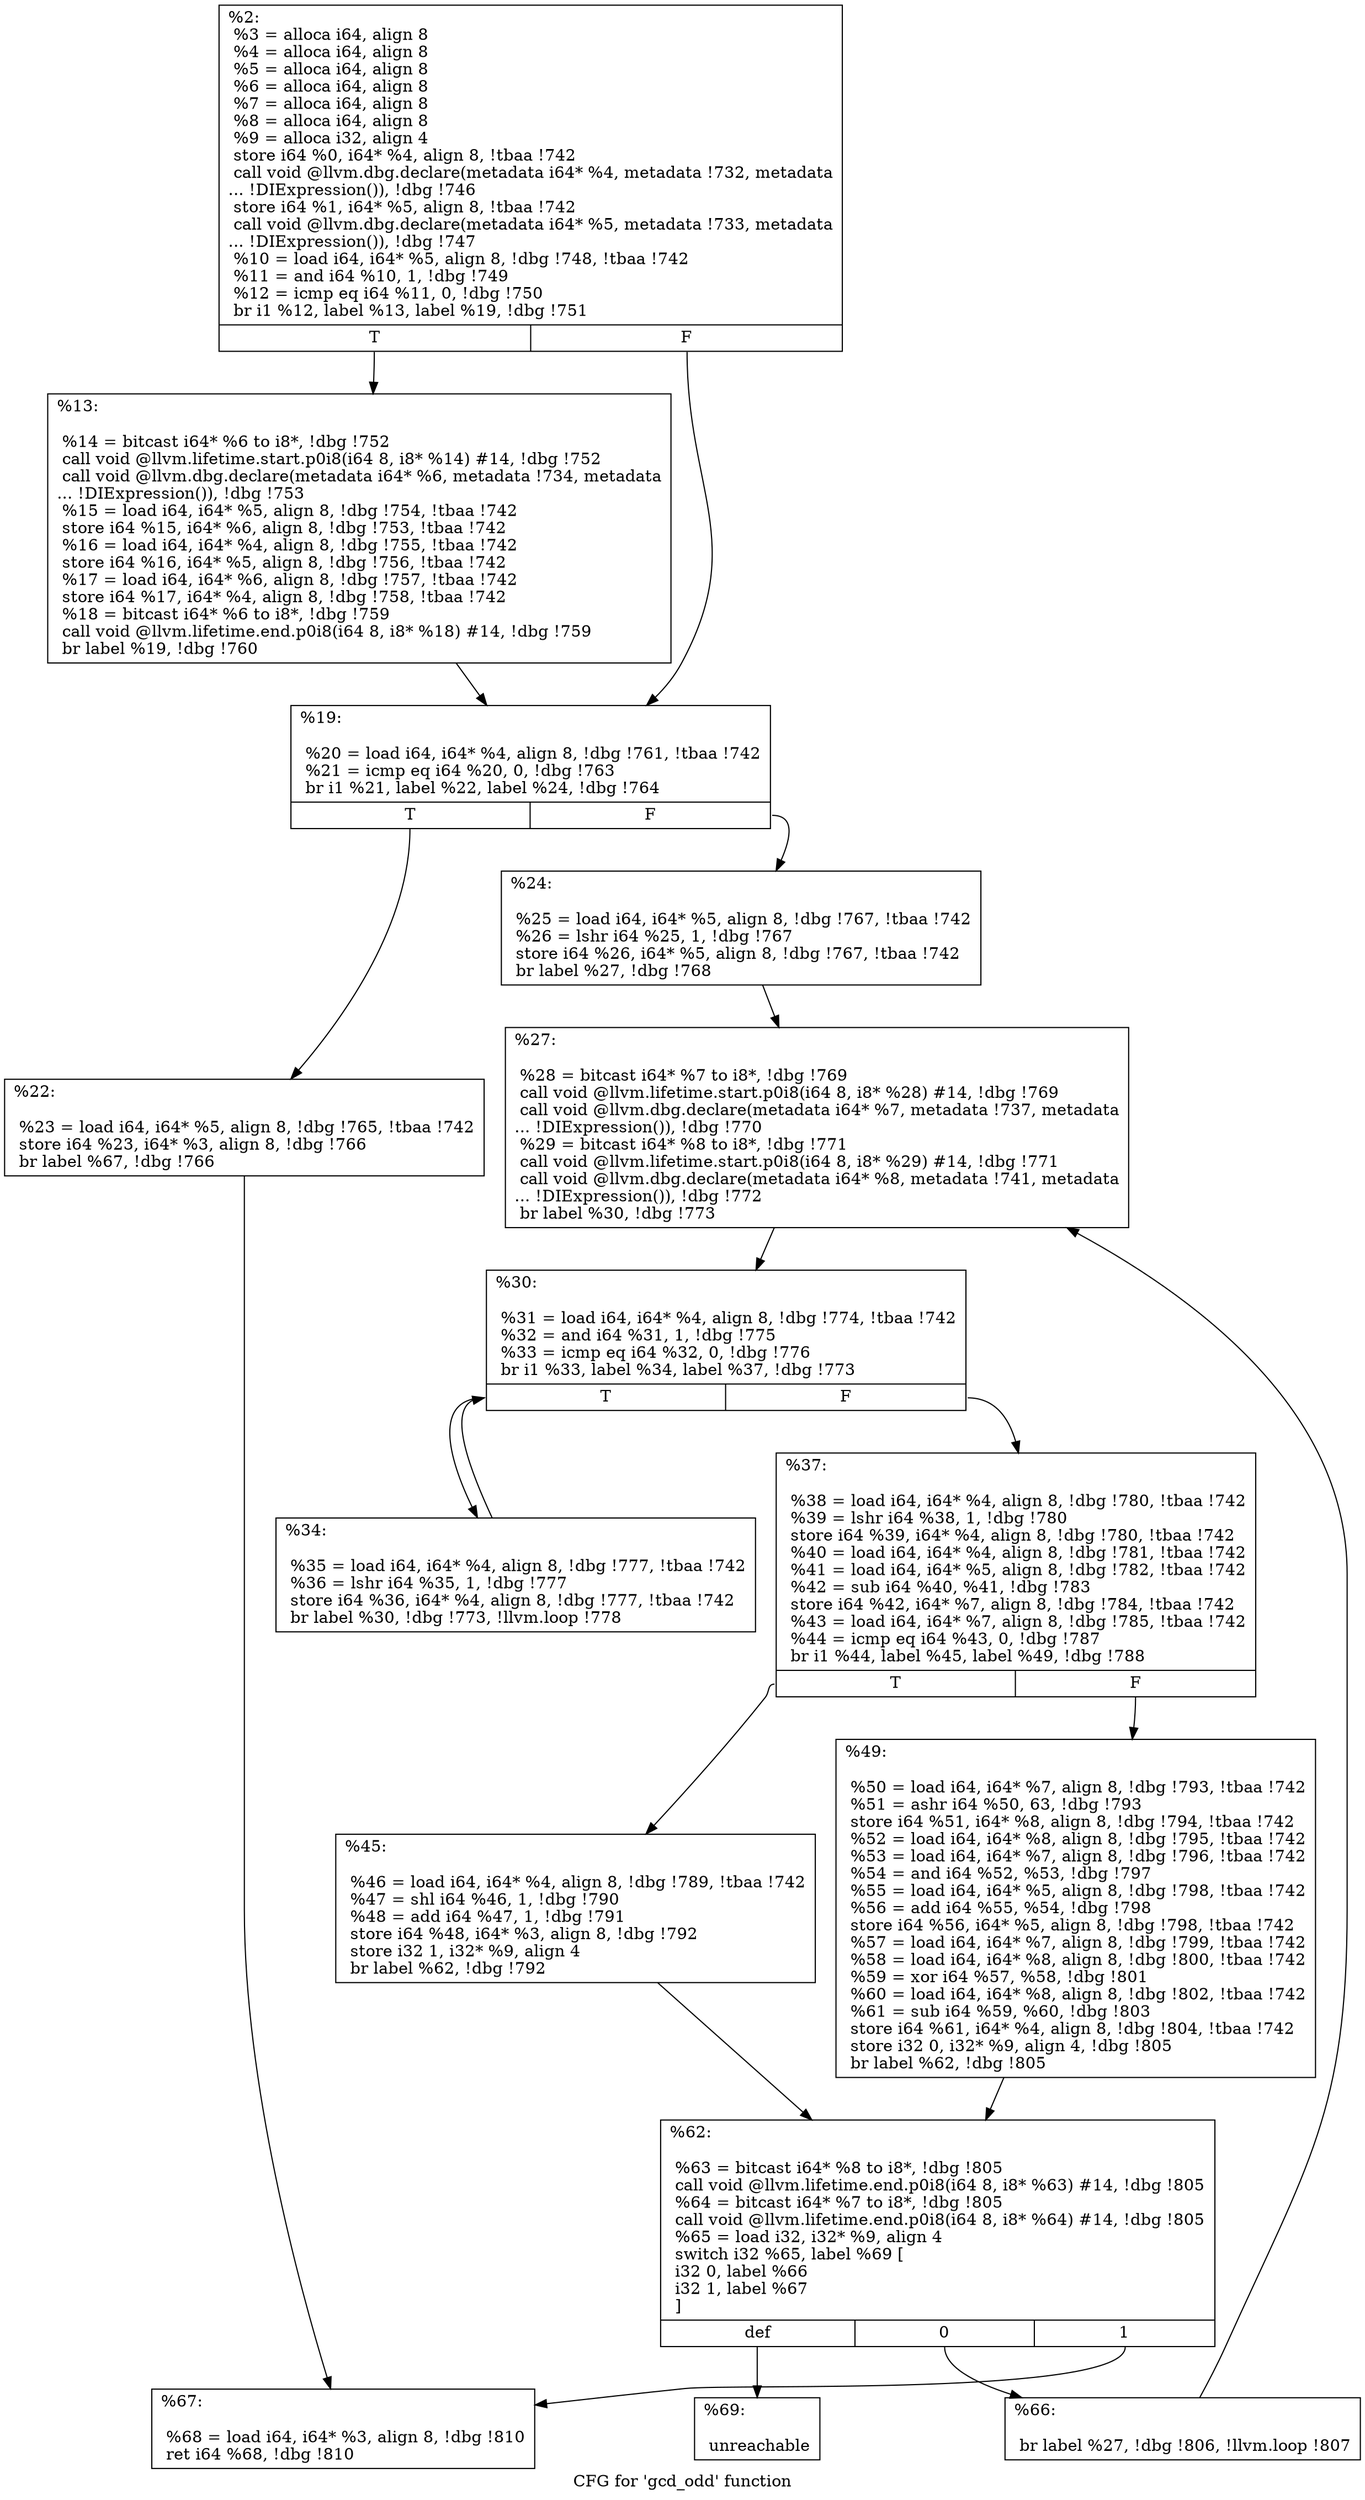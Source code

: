 digraph "CFG for 'gcd_odd' function" {
	label="CFG for 'gcd_odd' function";

	Node0x1688c90 [shape=record,label="{%2:\l  %3 = alloca i64, align 8\l  %4 = alloca i64, align 8\l  %5 = alloca i64, align 8\l  %6 = alloca i64, align 8\l  %7 = alloca i64, align 8\l  %8 = alloca i64, align 8\l  %9 = alloca i32, align 4\l  store i64 %0, i64* %4, align 8, !tbaa !742\l  call void @llvm.dbg.declare(metadata i64* %4, metadata !732, metadata\l... !DIExpression()), !dbg !746\l  store i64 %1, i64* %5, align 8, !tbaa !742\l  call void @llvm.dbg.declare(metadata i64* %5, metadata !733, metadata\l... !DIExpression()), !dbg !747\l  %10 = load i64, i64* %5, align 8, !dbg !748, !tbaa !742\l  %11 = and i64 %10, 1, !dbg !749\l  %12 = icmp eq i64 %11, 0, !dbg !750\l  br i1 %12, label %13, label %19, !dbg !751\l|{<s0>T|<s1>F}}"];
	Node0x1688c90:s0 -> Node0x177d490;
	Node0x1688c90:s1 -> Node0x177d4e0;
	Node0x177d490 [shape=record,label="{%13:\l\l  %14 = bitcast i64* %6 to i8*, !dbg !752\l  call void @llvm.lifetime.start.p0i8(i64 8, i8* %14) #14, !dbg !752\l  call void @llvm.dbg.declare(metadata i64* %6, metadata !734, metadata\l... !DIExpression()), !dbg !753\l  %15 = load i64, i64* %5, align 8, !dbg !754, !tbaa !742\l  store i64 %15, i64* %6, align 8, !dbg !753, !tbaa !742\l  %16 = load i64, i64* %4, align 8, !dbg !755, !tbaa !742\l  store i64 %16, i64* %5, align 8, !dbg !756, !tbaa !742\l  %17 = load i64, i64* %6, align 8, !dbg !757, !tbaa !742\l  store i64 %17, i64* %4, align 8, !dbg !758, !tbaa !742\l  %18 = bitcast i64* %6 to i8*, !dbg !759\l  call void @llvm.lifetime.end.p0i8(i64 8, i8* %18) #14, !dbg !759\l  br label %19, !dbg !760\l}"];
	Node0x177d490 -> Node0x177d4e0;
	Node0x177d4e0 [shape=record,label="{%19:\l\l  %20 = load i64, i64* %4, align 8, !dbg !761, !tbaa !742\l  %21 = icmp eq i64 %20, 0, !dbg !763\l  br i1 %21, label %22, label %24, !dbg !764\l|{<s0>T|<s1>F}}"];
	Node0x177d4e0:s0 -> Node0x177d530;
	Node0x177d4e0:s1 -> Node0x177d580;
	Node0x177d530 [shape=record,label="{%22:\l\l  %23 = load i64, i64* %5, align 8, !dbg !765, !tbaa !742\l  store i64 %23, i64* %3, align 8, !dbg !766\l  br label %67, !dbg !766\l}"];
	Node0x177d530 -> Node0x177d850;
	Node0x177d580 [shape=record,label="{%24:\l\l  %25 = load i64, i64* %5, align 8, !dbg !767, !tbaa !742\l  %26 = lshr i64 %25, 1, !dbg !767\l  store i64 %26, i64* %5, align 8, !dbg !767, !tbaa !742\l  br label %27, !dbg !768\l}"];
	Node0x177d580 -> Node0x177d5d0;
	Node0x177d5d0 [shape=record,label="{%27:\l\l  %28 = bitcast i64* %7 to i8*, !dbg !769\l  call void @llvm.lifetime.start.p0i8(i64 8, i8* %28) #14, !dbg !769\l  call void @llvm.dbg.declare(metadata i64* %7, metadata !737, metadata\l... !DIExpression()), !dbg !770\l  %29 = bitcast i64* %8 to i8*, !dbg !771\l  call void @llvm.lifetime.start.p0i8(i64 8, i8* %29) #14, !dbg !771\l  call void @llvm.dbg.declare(metadata i64* %8, metadata !741, metadata\l... !DIExpression()), !dbg !772\l  br label %30, !dbg !773\l}"];
	Node0x177d5d0 -> Node0x177d620;
	Node0x177d620 [shape=record,label="{%30:\l\l  %31 = load i64, i64* %4, align 8, !dbg !774, !tbaa !742\l  %32 = and i64 %31, 1, !dbg !775\l  %33 = icmp eq i64 %32, 0, !dbg !776\l  br i1 %33, label %34, label %37, !dbg !773\l|{<s0>T|<s1>F}}"];
	Node0x177d620:s0 -> Node0x177d670;
	Node0x177d620:s1 -> Node0x177d6c0;
	Node0x177d670 [shape=record,label="{%34:\l\l  %35 = load i64, i64* %4, align 8, !dbg !777, !tbaa !742\l  %36 = lshr i64 %35, 1, !dbg !777\l  store i64 %36, i64* %4, align 8, !dbg !777, !tbaa !742\l  br label %30, !dbg !773, !llvm.loop !778\l}"];
	Node0x177d670 -> Node0x177d620;
	Node0x177d6c0 [shape=record,label="{%37:\l\l  %38 = load i64, i64* %4, align 8, !dbg !780, !tbaa !742\l  %39 = lshr i64 %38, 1, !dbg !780\l  store i64 %39, i64* %4, align 8, !dbg !780, !tbaa !742\l  %40 = load i64, i64* %4, align 8, !dbg !781, !tbaa !742\l  %41 = load i64, i64* %5, align 8, !dbg !782, !tbaa !742\l  %42 = sub i64 %40, %41, !dbg !783\l  store i64 %42, i64* %7, align 8, !dbg !784, !tbaa !742\l  %43 = load i64, i64* %7, align 8, !dbg !785, !tbaa !742\l  %44 = icmp eq i64 %43, 0, !dbg !787\l  br i1 %44, label %45, label %49, !dbg !788\l|{<s0>T|<s1>F}}"];
	Node0x177d6c0:s0 -> Node0x177d710;
	Node0x177d6c0:s1 -> Node0x177d760;
	Node0x177d710 [shape=record,label="{%45:\l\l  %46 = load i64, i64* %4, align 8, !dbg !789, !tbaa !742\l  %47 = shl i64 %46, 1, !dbg !790\l  %48 = add i64 %47, 1, !dbg !791\l  store i64 %48, i64* %3, align 8, !dbg !792\l  store i32 1, i32* %9, align 4\l  br label %62, !dbg !792\l}"];
	Node0x177d710 -> Node0x177d7b0;
	Node0x177d760 [shape=record,label="{%49:\l\l  %50 = load i64, i64* %7, align 8, !dbg !793, !tbaa !742\l  %51 = ashr i64 %50, 63, !dbg !793\l  store i64 %51, i64* %8, align 8, !dbg !794, !tbaa !742\l  %52 = load i64, i64* %8, align 8, !dbg !795, !tbaa !742\l  %53 = load i64, i64* %7, align 8, !dbg !796, !tbaa !742\l  %54 = and i64 %52, %53, !dbg !797\l  %55 = load i64, i64* %5, align 8, !dbg !798, !tbaa !742\l  %56 = add i64 %55, %54, !dbg !798\l  store i64 %56, i64* %5, align 8, !dbg !798, !tbaa !742\l  %57 = load i64, i64* %7, align 8, !dbg !799, !tbaa !742\l  %58 = load i64, i64* %8, align 8, !dbg !800, !tbaa !742\l  %59 = xor i64 %57, %58, !dbg !801\l  %60 = load i64, i64* %8, align 8, !dbg !802, !tbaa !742\l  %61 = sub i64 %59, %60, !dbg !803\l  store i64 %61, i64* %4, align 8, !dbg !804, !tbaa !742\l  store i32 0, i32* %9, align 4, !dbg !805\l  br label %62, !dbg !805\l}"];
	Node0x177d760 -> Node0x177d7b0;
	Node0x177d7b0 [shape=record,label="{%62:\l\l  %63 = bitcast i64* %8 to i8*, !dbg !805\l  call void @llvm.lifetime.end.p0i8(i64 8, i8* %63) #14, !dbg !805\l  %64 = bitcast i64* %7 to i8*, !dbg !805\l  call void @llvm.lifetime.end.p0i8(i64 8, i8* %64) #14, !dbg !805\l  %65 = load i32, i32* %9, align 4\l  switch i32 %65, label %69 [\l    i32 0, label %66\l    i32 1, label %67\l  ]\l|{<s0>def|<s1>0|<s2>1}}"];
	Node0x177d7b0:s0 -> Node0x177d8a0;
	Node0x177d7b0:s1 -> Node0x177d800;
	Node0x177d7b0:s2 -> Node0x177d850;
	Node0x177d800 [shape=record,label="{%66:\l\l  br label %27, !dbg !806, !llvm.loop !807\l}"];
	Node0x177d800 -> Node0x177d5d0;
	Node0x177d850 [shape=record,label="{%67:\l\l  %68 = load i64, i64* %3, align 8, !dbg !810\l  ret i64 %68, !dbg !810\l}"];
	Node0x177d8a0 [shape=record,label="{%69:\l\l  unreachable\l}"];
}
